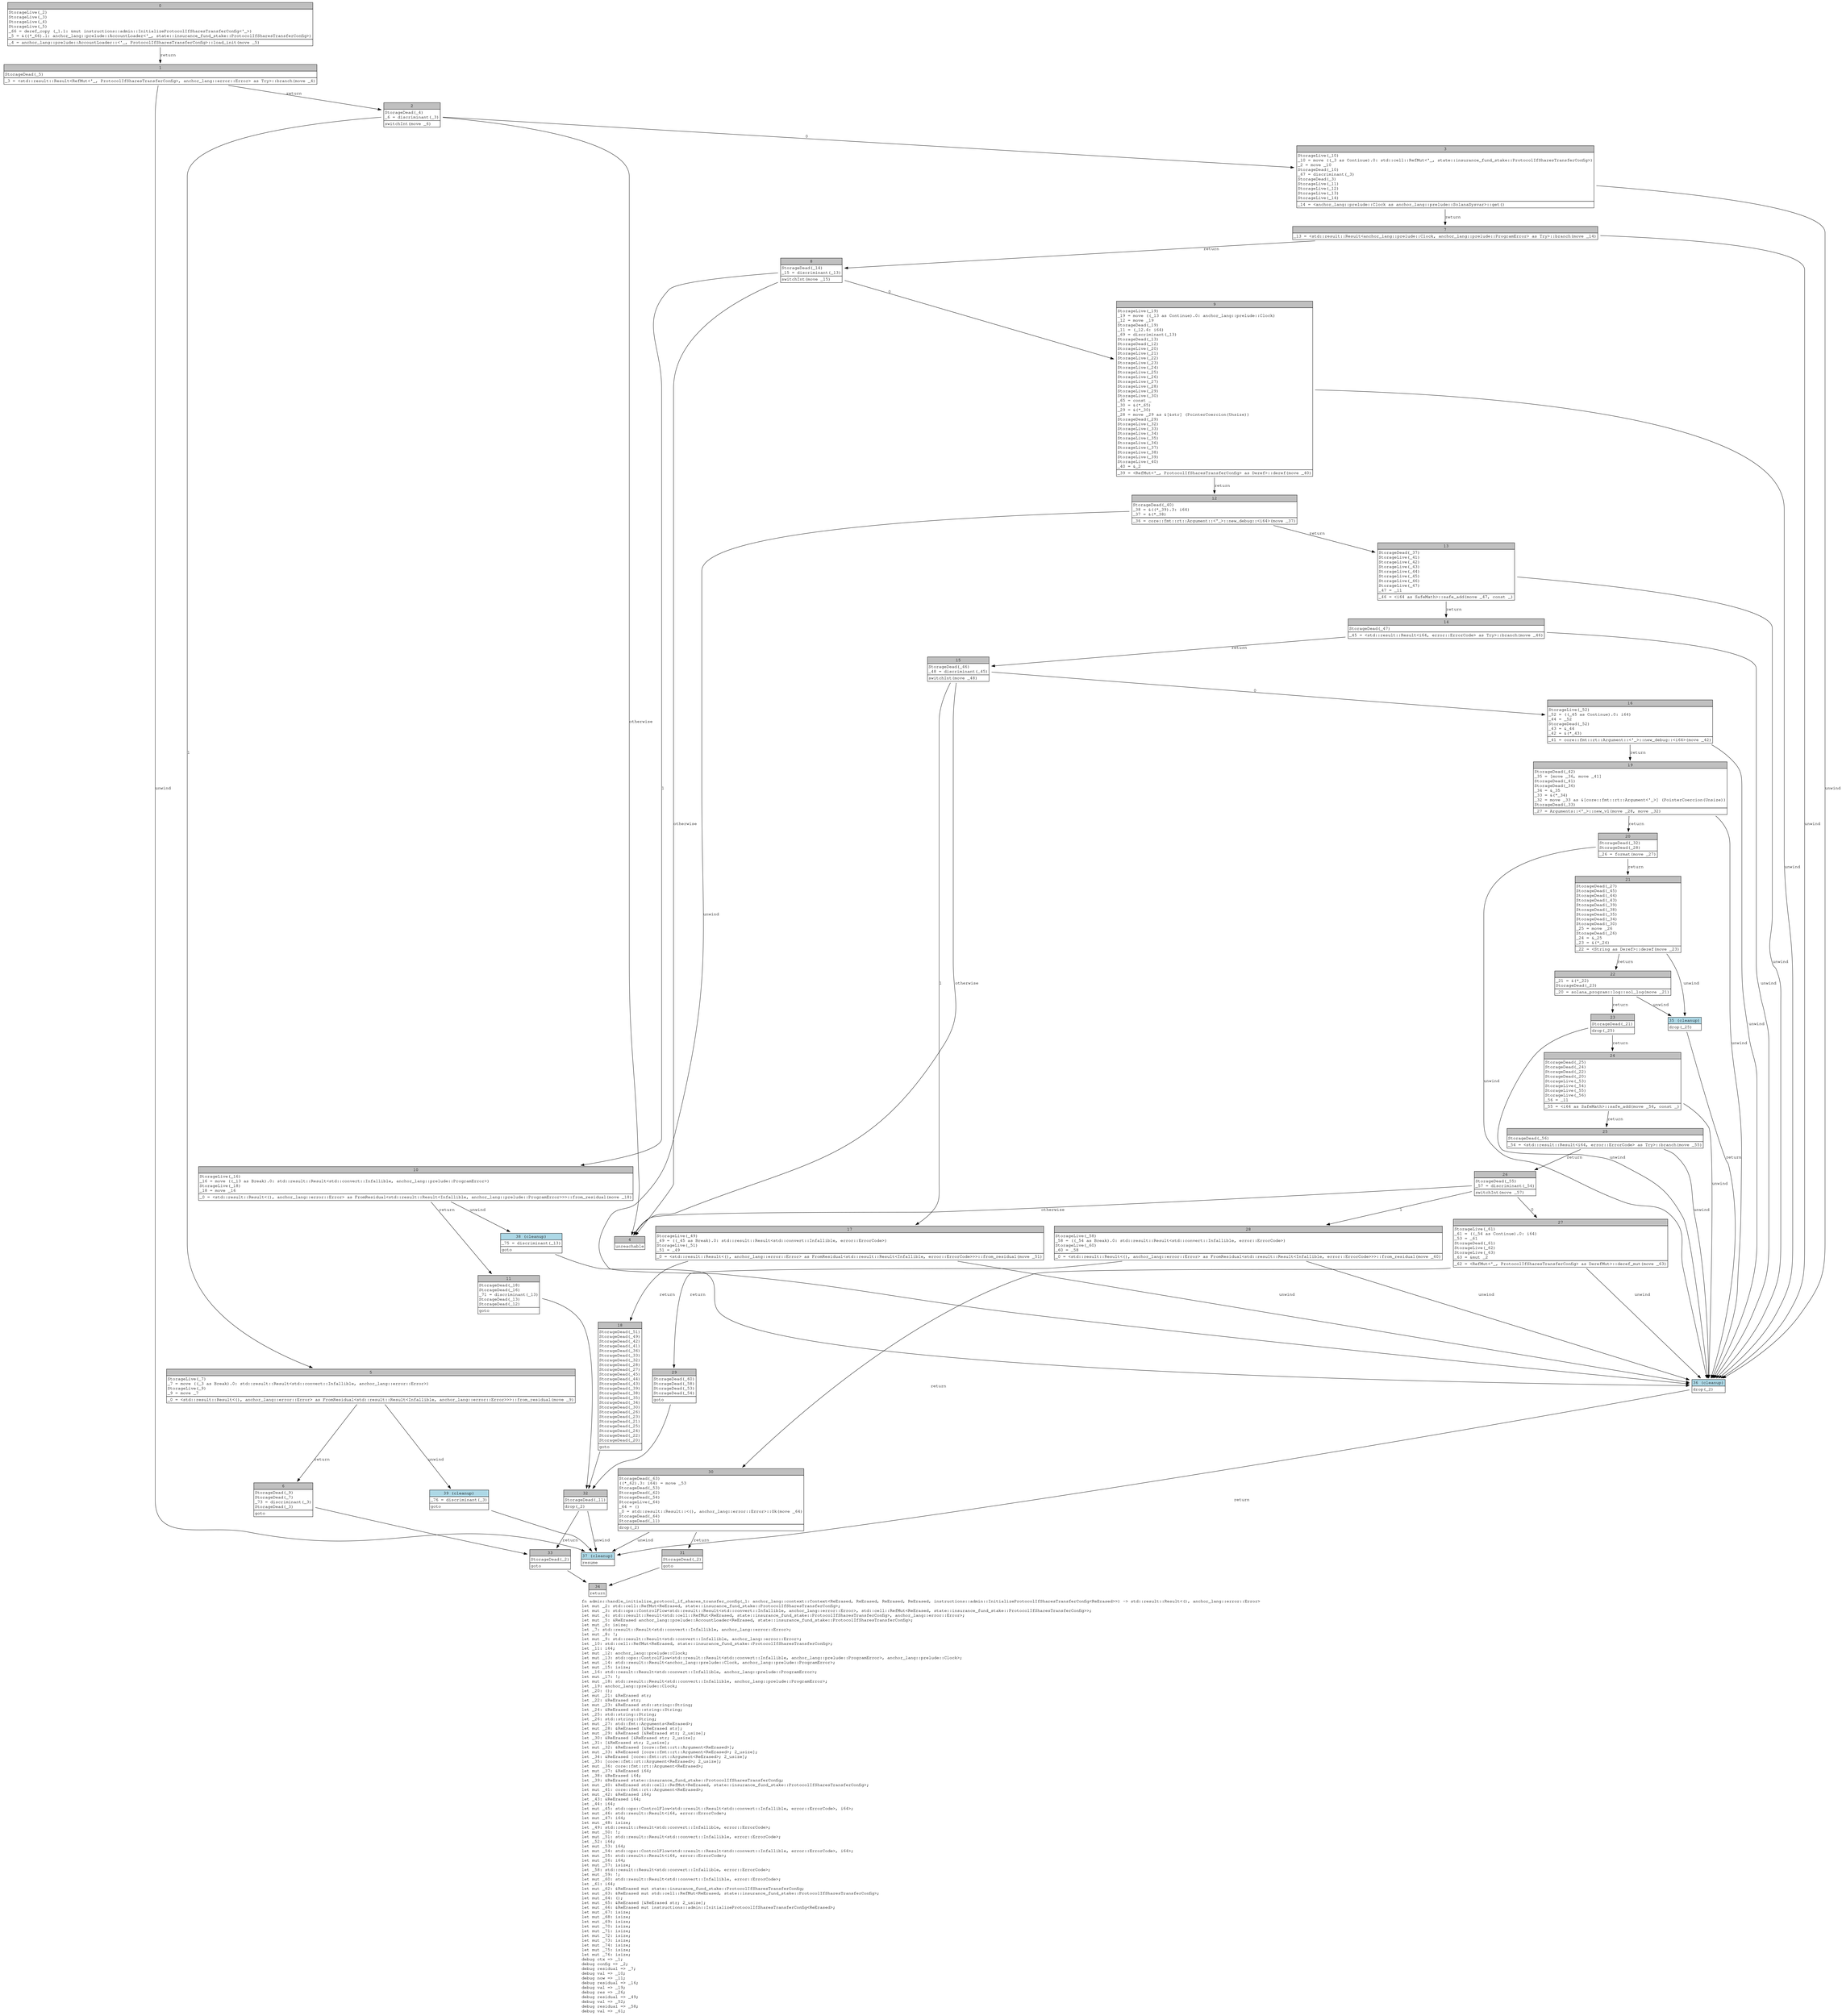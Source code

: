 digraph Mir_0_1109 {
    graph [fontname="Courier, monospace"];
    node [fontname="Courier, monospace"];
    edge [fontname="Courier, monospace"];
    label=<fn admin::handle_initialize_protocol_if_shares_transfer_config(_1: anchor_lang::context::Context&lt;ReErased, ReErased, ReErased, ReErased, instructions::admin::InitializeProtocolIfSharesTransferConfig&lt;ReErased&gt;&gt;) -&gt; std::result::Result&lt;(), anchor_lang::error::Error&gt;<br align="left"/>let mut _2: std::cell::RefMut&lt;ReErased, state::insurance_fund_stake::ProtocolIfSharesTransferConfig&gt;;<br align="left"/>let mut _3: std::ops::ControlFlow&lt;std::result::Result&lt;std::convert::Infallible, anchor_lang::error::Error&gt;, std::cell::RefMut&lt;ReErased, state::insurance_fund_stake::ProtocolIfSharesTransferConfig&gt;&gt;;<br align="left"/>let mut _4: std::result::Result&lt;std::cell::RefMut&lt;ReErased, state::insurance_fund_stake::ProtocolIfSharesTransferConfig&gt;, anchor_lang::error::Error&gt;;<br align="left"/>let mut _5: &amp;ReErased anchor_lang::prelude::AccountLoader&lt;ReErased, state::insurance_fund_stake::ProtocolIfSharesTransferConfig&gt;;<br align="left"/>let mut _6: isize;<br align="left"/>let _7: std::result::Result&lt;std::convert::Infallible, anchor_lang::error::Error&gt;;<br align="left"/>let mut _8: !;<br align="left"/>let mut _9: std::result::Result&lt;std::convert::Infallible, anchor_lang::error::Error&gt;;<br align="left"/>let _10: std::cell::RefMut&lt;ReErased, state::insurance_fund_stake::ProtocolIfSharesTransferConfig&gt;;<br align="left"/>let _11: i64;<br align="left"/>let mut _12: anchor_lang::prelude::Clock;<br align="left"/>let mut _13: std::ops::ControlFlow&lt;std::result::Result&lt;std::convert::Infallible, anchor_lang::prelude::ProgramError&gt;, anchor_lang::prelude::Clock&gt;;<br align="left"/>let mut _14: std::result::Result&lt;anchor_lang::prelude::Clock, anchor_lang::prelude::ProgramError&gt;;<br align="left"/>let mut _15: isize;<br align="left"/>let _16: std::result::Result&lt;std::convert::Infallible, anchor_lang::prelude::ProgramError&gt;;<br align="left"/>let mut _17: !;<br align="left"/>let mut _18: std::result::Result&lt;std::convert::Infallible, anchor_lang::prelude::ProgramError&gt;;<br align="left"/>let _19: anchor_lang::prelude::Clock;<br align="left"/>let _20: ();<br align="left"/>let mut _21: &amp;ReErased str;<br align="left"/>let _22: &amp;ReErased str;<br align="left"/>let mut _23: &amp;ReErased std::string::String;<br align="left"/>let _24: &amp;ReErased std::string::String;<br align="left"/>let _25: std::string::String;<br align="left"/>let _26: std::string::String;<br align="left"/>let mut _27: std::fmt::Arguments&lt;ReErased&gt;;<br align="left"/>let mut _28: &amp;ReErased [&amp;ReErased str];<br align="left"/>let mut _29: &amp;ReErased [&amp;ReErased str; 2_usize];<br align="left"/>let _30: &amp;ReErased [&amp;ReErased str; 2_usize];<br align="left"/>let _31: [&amp;ReErased str; 2_usize];<br align="left"/>let mut _32: &amp;ReErased [core::fmt::rt::Argument&lt;ReErased&gt;];<br align="left"/>let mut _33: &amp;ReErased [core::fmt::rt::Argument&lt;ReErased&gt;; 2_usize];<br align="left"/>let _34: &amp;ReErased [core::fmt::rt::Argument&lt;ReErased&gt;; 2_usize];<br align="left"/>let _35: [core::fmt::rt::Argument&lt;ReErased&gt;; 2_usize];<br align="left"/>let mut _36: core::fmt::rt::Argument&lt;ReErased&gt;;<br align="left"/>let mut _37: &amp;ReErased i64;<br align="left"/>let _38: &amp;ReErased i64;<br align="left"/>let _39: &amp;ReErased state::insurance_fund_stake::ProtocolIfSharesTransferConfig;<br align="left"/>let mut _40: &amp;ReErased std::cell::RefMut&lt;ReErased, state::insurance_fund_stake::ProtocolIfSharesTransferConfig&gt;;<br align="left"/>let mut _41: core::fmt::rt::Argument&lt;ReErased&gt;;<br align="left"/>let mut _42: &amp;ReErased i64;<br align="left"/>let _43: &amp;ReErased i64;<br align="left"/>let _44: i64;<br align="left"/>let mut _45: std::ops::ControlFlow&lt;std::result::Result&lt;std::convert::Infallible, error::ErrorCode&gt;, i64&gt;;<br align="left"/>let mut _46: std::result::Result&lt;i64, error::ErrorCode&gt;;<br align="left"/>let mut _47: i64;<br align="left"/>let mut _48: isize;<br align="left"/>let _49: std::result::Result&lt;std::convert::Infallible, error::ErrorCode&gt;;<br align="left"/>let mut _50: !;<br align="left"/>let mut _51: std::result::Result&lt;std::convert::Infallible, error::ErrorCode&gt;;<br align="left"/>let _52: i64;<br align="left"/>let mut _53: i64;<br align="left"/>let mut _54: std::ops::ControlFlow&lt;std::result::Result&lt;std::convert::Infallible, error::ErrorCode&gt;, i64&gt;;<br align="left"/>let mut _55: std::result::Result&lt;i64, error::ErrorCode&gt;;<br align="left"/>let mut _56: i64;<br align="left"/>let mut _57: isize;<br align="left"/>let _58: std::result::Result&lt;std::convert::Infallible, error::ErrorCode&gt;;<br align="left"/>let mut _59: !;<br align="left"/>let mut _60: std::result::Result&lt;std::convert::Infallible, error::ErrorCode&gt;;<br align="left"/>let _61: i64;<br align="left"/>let mut _62: &amp;ReErased mut state::insurance_fund_stake::ProtocolIfSharesTransferConfig;<br align="left"/>let mut _63: &amp;ReErased mut std::cell::RefMut&lt;ReErased, state::insurance_fund_stake::ProtocolIfSharesTransferConfig&gt;;<br align="left"/>let mut _64: ();<br align="left"/>let mut _65: &amp;ReErased [&amp;ReErased str; 2_usize];<br align="left"/>let mut _66: &amp;ReErased mut instructions::admin::InitializeProtocolIfSharesTransferConfig&lt;ReErased&gt;;<br align="left"/>let mut _67: isize;<br align="left"/>let mut _68: isize;<br align="left"/>let mut _69: isize;<br align="left"/>let mut _70: isize;<br align="left"/>let mut _71: isize;<br align="left"/>let mut _72: isize;<br align="left"/>let mut _73: isize;<br align="left"/>let mut _74: isize;<br align="left"/>let mut _75: isize;<br align="left"/>let mut _76: isize;<br align="left"/>debug ctx =&gt; _1;<br align="left"/>debug config =&gt; _2;<br align="left"/>debug residual =&gt; _7;<br align="left"/>debug val =&gt; _10;<br align="left"/>debug now =&gt; _11;<br align="left"/>debug residual =&gt; _16;<br align="left"/>debug val =&gt; _19;<br align="left"/>debug res =&gt; _26;<br align="left"/>debug residual =&gt; _49;<br align="left"/>debug val =&gt; _52;<br align="left"/>debug residual =&gt; _58;<br align="left"/>debug val =&gt; _61;<br align="left"/>>;
    bb0__0_1109 [shape="none", label=<<table border="0" cellborder="1" cellspacing="0"><tr><td bgcolor="gray" align="center" colspan="1">0</td></tr><tr><td align="left" balign="left">StorageLive(_2)<br/>StorageLive(_3)<br/>StorageLive(_4)<br/>StorageLive(_5)<br/>_66 = deref_copy (_1.1: &amp;mut instructions::admin::InitializeProtocolIfSharesTransferConfig&lt;'_&gt;)<br/>_5 = &amp;((*_66).1: anchor_lang::prelude::AccountLoader&lt;'_, state::insurance_fund_stake::ProtocolIfSharesTransferConfig&gt;)<br/></td></tr><tr><td align="left">_4 = anchor_lang::prelude::AccountLoader::&lt;'_, ProtocolIfSharesTransferConfig&gt;::load_init(move _5)</td></tr></table>>];
    bb1__0_1109 [shape="none", label=<<table border="0" cellborder="1" cellspacing="0"><tr><td bgcolor="gray" align="center" colspan="1">1</td></tr><tr><td align="left" balign="left">StorageDead(_5)<br/></td></tr><tr><td align="left">_3 = &lt;std::result::Result&lt;RefMut&lt;'_, ProtocolIfSharesTransferConfig&gt;, anchor_lang::error::Error&gt; as Try&gt;::branch(move _4)</td></tr></table>>];
    bb2__0_1109 [shape="none", label=<<table border="0" cellborder="1" cellspacing="0"><tr><td bgcolor="gray" align="center" colspan="1">2</td></tr><tr><td align="left" balign="left">StorageDead(_4)<br/>_6 = discriminant(_3)<br/></td></tr><tr><td align="left">switchInt(move _6)</td></tr></table>>];
    bb3__0_1109 [shape="none", label=<<table border="0" cellborder="1" cellspacing="0"><tr><td bgcolor="gray" align="center" colspan="1">3</td></tr><tr><td align="left" balign="left">StorageLive(_10)<br/>_10 = move ((_3 as Continue).0: std::cell::RefMut&lt;'_, state::insurance_fund_stake::ProtocolIfSharesTransferConfig&gt;)<br/>_2 = move _10<br/>StorageDead(_10)<br/>_67 = discriminant(_3)<br/>StorageDead(_3)<br/>StorageLive(_11)<br/>StorageLive(_12)<br/>StorageLive(_13)<br/>StorageLive(_14)<br/></td></tr><tr><td align="left">_14 = &lt;anchor_lang::prelude::Clock as anchor_lang::prelude::SolanaSysvar&gt;::get()</td></tr></table>>];
    bb4__0_1109 [shape="none", label=<<table border="0" cellborder="1" cellspacing="0"><tr><td bgcolor="gray" align="center" colspan="1">4</td></tr><tr><td align="left">unreachable</td></tr></table>>];
    bb5__0_1109 [shape="none", label=<<table border="0" cellborder="1" cellspacing="0"><tr><td bgcolor="gray" align="center" colspan="1">5</td></tr><tr><td align="left" balign="left">StorageLive(_7)<br/>_7 = move ((_3 as Break).0: std::result::Result&lt;std::convert::Infallible, anchor_lang::error::Error&gt;)<br/>StorageLive(_9)<br/>_9 = move _7<br/></td></tr><tr><td align="left">_0 = &lt;std::result::Result&lt;(), anchor_lang::error::Error&gt; as FromResidual&lt;std::result::Result&lt;Infallible, anchor_lang::error::Error&gt;&gt;&gt;::from_residual(move _9)</td></tr></table>>];
    bb6__0_1109 [shape="none", label=<<table border="0" cellborder="1" cellspacing="0"><tr><td bgcolor="gray" align="center" colspan="1">6</td></tr><tr><td align="left" balign="left">StorageDead(_9)<br/>StorageDead(_7)<br/>_73 = discriminant(_3)<br/>StorageDead(_3)<br/></td></tr><tr><td align="left">goto</td></tr></table>>];
    bb7__0_1109 [shape="none", label=<<table border="0" cellborder="1" cellspacing="0"><tr><td bgcolor="gray" align="center" colspan="1">7</td></tr><tr><td align="left">_13 = &lt;std::result::Result&lt;anchor_lang::prelude::Clock, anchor_lang::prelude::ProgramError&gt; as Try&gt;::branch(move _14)</td></tr></table>>];
    bb8__0_1109 [shape="none", label=<<table border="0" cellborder="1" cellspacing="0"><tr><td bgcolor="gray" align="center" colspan="1">8</td></tr><tr><td align="left" balign="left">StorageDead(_14)<br/>_15 = discriminant(_13)<br/></td></tr><tr><td align="left">switchInt(move _15)</td></tr></table>>];
    bb9__0_1109 [shape="none", label=<<table border="0" cellborder="1" cellspacing="0"><tr><td bgcolor="gray" align="center" colspan="1">9</td></tr><tr><td align="left" balign="left">StorageLive(_19)<br/>_19 = move ((_13 as Continue).0: anchor_lang::prelude::Clock)<br/>_12 = move _19<br/>StorageDead(_19)<br/>_11 = (_12.4: i64)<br/>_69 = discriminant(_13)<br/>StorageDead(_13)<br/>StorageDead(_12)<br/>StorageLive(_20)<br/>StorageLive(_21)<br/>StorageLive(_22)<br/>StorageLive(_23)<br/>StorageLive(_24)<br/>StorageLive(_25)<br/>StorageLive(_26)<br/>StorageLive(_27)<br/>StorageLive(_28)<br/>StorageLive(_29)<br/>StorageLive(_30)<br/>_65 = const _<br/>_30 = &amp;(*_65)<br/>_29 = &amp;(*_30)<br/>_28 = move _29 as &amp;[&amp;str] (PointerCoercion(Unsize))<br/>StorageDead(_29)<br/>StorageLive(_32)<br/>StorageLive(_33)<br/>StorageLive(_34)<br/>StorageLive(_35)<br/>StorageLive(_36)<br/>StorageLive(_37)<br/>StorageLive(_38)<br/>StorageLive(_39)<br/>StorageLive(_40)<br/>_40 = &amp;_2<br/></td></tr><tr><td align="left">_39 = &lt;RefMut&lt;'_, ProtocolIfSharesTransferConfig&gt; as Deref&gt;::deref(move _40)</td></tr></table>>];
    bb10__0_1109 [shape="none", label=<<table border="0" cellborder="1" cellspacing="0"><tr><td bgcolor="gray" align="center" colspan="1">10</td></tr><tr><td align="left" balign="left">StorageLive(_16)<br/>_16 = move ((_13 as Break).0: std::result::Result&lt;std::convert::Infallible, anchor_lang::prelude::ProgramError&gt;)<br/>StorageLive(_18)<br/>_18 = move _16<br/></td></tr><tr><td align="left">_0 = &lt;std::result::Result&lt;(), anchor_lang::error::Error&gt; as FromResidual&lt;std::result::Result&lt;Infallible, anchor_lang::prelude::ProgramError&gt;&gt;&gt;::from_residual(move _18)</td></tr></table>>];
    bb11__0_1109 [shape="none", label=<<table border="0" cellborder="1" cellspacing="0"><tr><td bgcolor="gray" align="center" colspan="1">11</td></tr><tr><td align="left" balign="left">StorageDead(_18)<br/>StorageDead(_16)<br/>_71 = discriminant(_13)<br/>StorageDead(_13)<br/>StorageDead(_12)<br/></td></tr><tr><td align="left">goto</td></tr></table>>];
    bb12__0_1109 [shape="none", label=<<table border="0" cellborder="1" cellspacing="0"><tr><td bgcolor="gray" align="center" colspan="1">12</td></tr><tr><td align="left" balign="left">StorageDead(_40)<br/>_38 = &amp;((*_39).3: i64)<br/>_37 = &amp;(*_38)<br/></td></tr><tr><td align="left">_36 = core::fmt::rt::Argument::&lt;'_&gt;::new_debug::&lt;i64&gt;(move _37)</td></tr></table>>];
    bb13__0_1109 [shape="none", label=<<table border="0" cellborder="1" cellspacing="0"><tr><td bgcolor="gray" align="center" colspan="1">13</td></tr><tr><td align="left" balign="left">StorageDead(_37)<br/>StorageLive(_41)<br/>StorageLive(_42)<br/>StorageLive(_43)<br/>StorageLive(_44)<br/>StorageLive(_45)<br/>StorageLive(_46)<br/>StorageLive(_47)<br/>_47 = _11<br/></td></tr><tr><td align="left">_46 = &lt;i64 as SafeMath&gt;::safe_add(move _47, const _)</td></tr></table>>];
    bb14__0_1109 [shape="none", label=<<table border="0" cellborder="1" cellspacing="0"><tr><td bgcolor="gray" align="center" colspan="1">14</td></tr><tr><td align="left" balign="left">StorageDead(_47)<br/></td></tr><tr><td align="left">_45 = &lt;std::result::Result&lt;i64, error::ErrorCode&gt; as Try&gt;::branch(move _46)</td></tr></table>>];
    bb15__0_1109 [shape="none", label=<<table border="0" cellborder="1" cellspacing="0"><tr><td bgcolor="gray" align="center" colspan="1">15</td></tr><tr><td align="left" balign="left">StorageDead(_46)<br/>_48 = discriminant(_45)<br/></td></tr><tr><td align="left">switchInt(move _48)</td></tr></table>>];
    bb16__0_1109 [shape="none", label=<<table border="0" cellborder="1" cellspacing="0"><tr><td bgcolor="gray" align="center" colspan="1">16</td></tr><tr><td align="left" balign="left">StorageLive(_52)<br/>_52 = ((_45 as Continue).0: i64)<br/>_44 = _52<br/>StorageDead(_52)<br/>_43 = &amp;_44<br/>_42 = &amp;(*_43)<br/></td></tr><tr><td align="left">_41 = core::fmt::rt::Argument::&lt;'_&gt;::new_debug::&lt;i64&gt;(move _42)</td></tr></table>>];
    bb17__0_1109 [shape="none", label=<<table border="0" cellborder="1" cellspacing="0"><tr><td bgcolor="gray" align="center" colspan="1">17</td></tr><tr><td align="left" balign="left">StorageLive(_49)<br/>_49 = ((_45 as Break).0: std::result::Result&lt;std::convert::Infallible, error::ErrorCode&gt;)<br/>StorageLive(_51)<br/>_51 = _49<br/></td></tr><tr><td align="left">_0 = &lt;std::result::Result&lt;(), anchor_lang::error::Error&gt; as FromResidual&lt;std::result::Result&lt;Infallible, error::ErrorCode&gt;&gt;&gt;::from_residual(move _51)</td></tr></table>>];
    bb18__0_1109 [shape="none", label=<<table border="0" cellborder="1" cellspacing="0"><tr><td bgcolor="gray" align="center" colspan="1">18</td></tr><tr><td align="left" balign="left">StorageDead(_51)<br/>StorageDead(_49)<br/>StorageDead(_42)<br/>StorageDead(_41)<br/>StorageDead(_36)<br/>StorageDead(_33)<br/>StorageDead(_32)<br/>StorageDead(_28)<br/>StorageDead(_27)<br/>StorageDead(_45)<br/>StorageDead(_44)<br/>StorageDead(_43)<br/>StorageDead(_39)<br/>StorageDead(_38)<br/>StorageDead(_35)<br/>StorageDead(_34)<br/>StorageDead(_30)<br/>StorageDead(_26)<br/>StorageDead(_23)<br/>StorageDead(_21)<br/>StorageDead(_25)<br/>StorageDead(_24)<br/>StorageDead(_22)<br/>StorageDead(_20)<br/></td></tr><tr><td align="left">goto</td></tr></table>>];
    bb19__0_1109 [shape="none", label=<<table border="0" cellborder="1" cellspacing="0"><tr><td bgcolor="gray" align="center" colspan="1">19</td></tr><tr><td align="left" balign="left">StorageDead(_42)<br/>_35 = [move _36, move _41]<br/>StorageDead(_41)<br/>StorageDead(_36)<br/>_34 = &amp;_35<br/>_33 = &amp;(*_34)<br/>_32 = move _33 as &amp;[core::fmt::rt::Argument&lt;'_&gt;] (PointerCoercion(Unsize))<br/>StorageDead(_33)<br/></td></tr><tr><td align="left">_27 = Arguments::&lt;'_&gt;::new_v1(move _28, move _32)</td></tr></table>>];
    bb20__0_1109 [shape="none", label=<<table border="0" cellborder="1" cellspacing="0"><tr><td bgcolor="gray" align="center" colspan="1">20</td></tr><tr><td align="left" balign="left">StorageDead(_32)<br/>StorageDead(_28)<br/></td></tr><tr><td align="left">_26 = format(move _27)</td></tr></table>>];
    bb21__0_1109 [shape="none", label=<<table border="0" cellborder="1" cellspacing="0"><tr><td bgcolor="gray" align="center" colspan="1">21</td></tr><tr><td align="left" balign="left">StorageDead(_27)<br/>StorageDead(_45)<br/>StorageDead(_44)<br/>StorageDead(_43)<br/>StorageDead(_39)<br/>StorageDead(_38)<br/>StorageDead(_35)<br/>StorageDead(_34)<br/>StorageDead(_30)<br/>_25 = move _26<br/>StorageDead(_26)<br/>_24 = &amp;_25<br/>_23 = &amp;(*_24)<br/></td></tr><tr><td align="left">_22 = &lt;String as Deref&gt;::deref(move _23)</td></tr></table>>];
    bb22__0_1109 [shape="none", label=<<table border="0" cellborder="1" cellspacing="0"><tr><td bgcolor="gray" align="center" colspan="1">22</td></tr><tr><td align="left" balign="left">_21 = &amp;(*_22)<br/>StorageDead(_23)<br/></td></tr><tr><td align="left">_20 = solana_program::log::sol_log(move _21)</td></tr></table>>];
    bb23__0_1109 [shape="none", label=<<table border="0" cellborder="1" cellspacing="0"><tr><td bgcolor="gray" align="center" colspan="1">23</td></tr><tr><td align="left" balign="left">StorageDead(_21)<br/></td></tr><tr><td align="left">drop(_25)</td></tr></table>>];
    bb24__0_1109 [shape="none", label=<<table border="0" cellborder="1" cellspacing="0"><tr><td bgcolor="gray" align="center" colspan="1">24</td></tr><tr><td align="left" balign="left">StorageDead(_25)<br/>StorageDead(_24)<br/>StorageDead(_22)<br/>StorageDead(_20)<br/>StorageLive(_53)<br/>StorageLive(_54)<br/>StorageLive(_55)<br/>StorageLive(_56)<br/>_56 = _11<br/></td></tr><tr><td align="left">_55 = &lt;i64 as SafeMath&gt;::safe_add(move _56, const _)</td></tr></table>>];
    bb25__0_1109 [shape="none", label=<<table border="0" cellborder="1" cellspacing="0"><tr><td bgcolor="gray" align="center" colspan="1">25</td></tr><tr><td align="left" balign="left">StorageDead(_56)<br/></td></tr><tr><td align="left">_54 = &lt;std::result::Result&lt;i64, error::ErrorCode&gt; as Try&gt;::branch(move _55)</td></tr></table>>];
    bb26__0_1109 [shape="none", label=<<table border="0" cellborder="1" cellspacing="0"><tr><td bgcolor="gray" align="center" colspan="1">26</td></tr><tr><td align="left" balign="left">StorageDead(_55)<br/>_57 = discriminant(_54)<br/></td></tr><tr><td align="left">switchInt(move _57)</td></tr></table>>];
    bb27__0_1109 [shape="none", label=<<table border="0" cellborder="1" cellspacing="0"><tr><td bgcolor="gray" align="center" colspan="1">27</td></tr><tr><td align="left" balign="left">StorageLive(_61)<br/>_61 = ((_54 as Continue).0: i64)<br/>_53 = _61<br/>StorageDead(_61)<br/>StorageLive(_62)<br/>StorageLive(_63)<br/>_63 = &amp;mut _2<br/></td></tr><tr><td align="left">_62 = &lt;RefMut&lt;'_, ProtocolIfSharesTransferConfig&gt; as DerefMut&gt;::deref_mut(move _63)</td></tr></table>>];
    bb28__0_1109 [shape="none", label=<<table border="0" cellborder="1" cellspacing="0"><tr><td bgcolor="gray" align="center" colspan="1">28</td></tr><tr><td align="left" balign="left">StorageLive(_58)<br/>_58 = ((_54 as Break).0: std::result::Result&lt;std::convert::Infallible, error::ErrorCode&gt;)<br/>StorageLive(_60)<br/>_60 = _58<br/></td></tr><tr><td align="left">_0 = &lt;std::result::Result&lt;(), anchor_lang::error::Error&gt; as FromResidual&lt;std::result::Result&lt;Infallible, error::ErrorCode&gt;&gt;&gt;::from_residual(move _60)</td></tr></table>>];
    bb29__0_1109 [shape="none", label=<<table border="0" cellborder="1" cellspacing="0"><tr><td bgcolor="gray" align="center" colspan="1">29</td></tr><tr><td align="left" balign="left">StorageDead(_60)<br/>StorageDead(_58)<br/>StorageDead(_53)<br/>StorageDead(_54)<br/></td></tr><tr><td align="left">goto</td></tr></table>>];
    bb30__0_1109 [shape="none", label=<<table border="0" cellborder="1" cellspacing="0"><tr><td bgcolor="gray" align="center" colspan="1">30</td></tr><tr><td align="left" balign="left">StorageDead(_63)<br/>((*_62).3: i64) = move _53<br/>StorageDead(_53)<br/>StorageDead(_62)<br/>StorageDead(_54)<br/>StorageLive(_64)<br/>_64 = ()<br/>_0 = std::result::Result::&lt;(), anchor_lang::error::Error&gt;::Ok(move _64)<br/>StorageDead(_64)<br/>StorageDead(_11)<br/></td></tr><tr><td align="left">drop(_2)</td></tr></table>>];
    bb31__0_1109 [shape="none", label=<<table border="0" cellborder="1" cellspacing="0"><tr><td bgcolor="gray" align="center" colspan="1">31</td></tr><tr><td align="left" balign="left">StorageDead(_2)<br/></td></tr><tr><td align="left">goto</td></tr></table>>];
    bb32__0_1109 [shape="none", label=<<table border="0" cellborder="1" cellspacing="0"><tr><td bgcolor="gray" align="center" colspan="1">32</td></tr><tr><td align="left" balign="left">StorageDead(_11)<br/></td></tr><tr><td align="left">drop(_2)</td></tr></table>>];
    bb33__0_1109 [shape="none", label=<<table border="0" cellborder="1" cellspacing="0"><tr><td bgcolor="gray" align="center" colspan="1">33</td></tr><tr><td align="left" balign="left">StorageDead(_2)<br/></td></tr><tr><td align="left">goto</td></tr></table>>];
    bb34__0_1109 [shape="none", label=<<table border="0" cellborder="1" cellspacing="0"><tr><td bgcolor="gray" align="center" colspan="1">34</td></tr><tr><td align="left">return</td></tr></table>>];
    bb35__0_1109 [shape="none", label=<<table border="0" cellborder="1" cellspacing="0"><tr><td bgcolor="lightblue" align="center" colspan="1">35 (cleanup)</td></tr><tr><td align="left">drop(_25)</td></tr></table>>];
    bb36__0_1109 [shape="none", label=<<table border="0" cellborder="1" cellspacing="0"><tr><td bgcolor="lightblue" align="center" colspan="1">36 (cleanup)</td></tr><tr><td align="left">drop(_2)</td></tr></table>>];
    bb37__0_1109 [shape="none", label=<<table border="0" cellborder="1" cellspacing="0"><tr><td bgcolor="lightblue" align="center" colspan="1">37 (cleanup)</td></tr><tr><td align="left">resume</td></tr></table>>];
    bb38__0_1109 [shape="none", label=<<table border="0" cellborder="1" cellspacing="0"><tr><td bgcolor="lightblue" align="center" colspan="1">38 (cleanup)</td></tr><tr><td align="left" balign="left">_75 = discriminant(_13)<br/></td></tr><tr><td align="left">goto</td></tr></table>>];
    bb39__0_1109 [shape="none", label=<<table border="0" cellborder="1" cellspacing="0"><tr><td bgcolor="lightblue" align="center" colspan="1">39 (cleanup)</td></tr><tr><td align="left" balign="left">_76 = discriminant(_3)<br/></td></tr><tr><td align="left">goto</td></tr></table>>];
    bb0__0_1109 -> bb1__0_1109 [label="return"];
    bb1__0_1109 -> bb2__0_1109 [label="return"];
    bb1__0_1109 -> bb37__0_1109 [label="unwind"];
    bb2__0_1109 -> bb3__0_1109 [label="0"];
    bb2__0_1109 -> bb5__0_1109 [label="1"];
    bb2__0_1109 -> bb4__0_1109 [label="otherwise"];
    bb3__0_1109 -> bb7__0_1109 [label="return"];
    bb3__0_1109 -> bb36__0_1109 [label="unwind"];
    bb5__0_1109 -> bb6__0_1109 [label="return"];
    bb5__0_1109 -> bb39__0_1109 [label="unwind"];
    bb6__0_1109 -> bb33__0_1109 [label=""];
    bb7__0_1109 -> bb8__0_1109 [label="return"];
    bb7__0_1109 -> bb36__0_1109 [label="unwind"];
    bb8__0_1109 -> bb9__0_1109 [label="0"];
    bb8__0_1109 -> bb10__0_1109 [label="1"];
    bb8__0_1109 -> bb4__0_1109 [label="otherwise"];
    bb9__0_1109 -> bb12__0_1109 [label="return"];
    bb9__0_1109 -> bb36__0_1109 [label="unwind"];
    bb10__0_1109 -> bb11__0_1109 [label="return"];
    bb10__0_1109 -> bb38__0_1109 [label="unwind"];
    bb11__0_1109 -> bb32__0_1109 [label=""];
    bb12__0_1109 -> bb13__0_1109 [label="return"];
    bb12__0_1109 -> bb36__0_1109 [label="unwind"];
    bb13__0_1109 -> bb14__0_1109 [label="return"];
    bb13__0_1109 -> bb36__0_1109 [label="unwind"];
    bb14__0_1109 -> bb15__0_1109 [label="return"];
    bb14__0_1109 -> bb36__0_1109 [label="unwind"];
    bb15__0_1109 -> bb16__0_1109 [label="0"];
    bb15__0_1109 -> bb17__0_1109 [label="1"];
    bb15__0_1109 -> bb4__0_1109 [label="otherwise"];
    bb16__0_1109 -> bb19__0_1109 [label="return"];
    bb16__0_1109 -> bb36__0_1109 [label="unwind"];
    bb17__0_1109 -> bb18__0_1109 [label="return"];
    bb17__0_1109 -> bb36__0_1109 [label="unwind"];
    bb18__0_1109 -> bb32__0_1109 [label=""];
    bb19__0_1109 -> bb20__0_1109 [label="return"];
    bb19__0_1109 -> bb36__0_1109 [label="unwind"];
    bb20__0_1109 -> bb21__0_1109 [label="return"];
    bb20__0_1109 -> bb36__0_1109 [label="unwind"];
    bb21__0_1109 -> bb22__0_1109 [label="return"];
    bb21__0_1109 -> bb35__0_1109 [label="unwind"];
    bb22__0_1109 -> bb23__0_1109 [label="return"];
    bb22__0_1109 -> bb35__0_1109 [label="unwind"];
    bb23__0_1109 -> bb24__0_1109 [label="return"];
    bb23__0_1109 -> bb36__0_1109 [label="unwind"];
    bb24__0_1109 -> bb25__0_1109 [label="return"];
    bb24__0_1109 -> bb36__0_1109 [label="unwind"];
    bb25__0_1109 -> bb26__0_1109 [label="return"];
    bb25__0_1109 -> bb36__0_1109 [label="unwind"];
    bb26__0_1109 -> bb27__0_1109 [label="0"];
    bb26__0_1109 -> bb28__0_1109 [label="1"];
    bb26__0_1109 -> bb4__0_1109 [label="otherwise"];
    bb27__0_1109 -> bb30__0_1109 [label="return"];
    bb27__0_1109 -> bb36__0_1109 [label="unwind"];
    bb28__0_1109 -> bb29__0_1109 [label="return"];
    bb28__0_1109 -> bb36__0_1109 [label="unwind"];
    bb29__0_1109 -> bb32__0_1109 [label=""];
    bb30__0_1109 -> bb31__0_1109 [label="return"];
    bb30__0_1109 -> bb37__0_1109 [label="unwind"];
    bb31__0_1109 -> bb34__0_1109 [label=""];
    bb32__0_1109 -> bb33__0_1109 [label="return"];
    bb32__0_1109 -> bb37__0_1109 [label="unwind"];
    bb33__0_1109 -> bb34__0_1109 [label=""];
    bb35__0_1109 -> bb36__0_1109 [label="return"];
    bb36__0_1109 -> bb37__0_1109 [label="return"];
    bb38__0_1109 -> bb36__0_1109 [label=""];
    bb39__0_1109 -> bb37__0_1109 [label=""];
}
